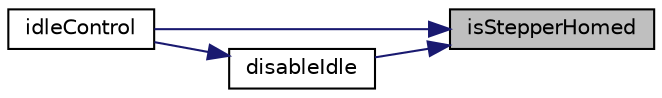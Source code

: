digraph "isStepperHomed"
{
 // LATEX_PDF_SIZE
  edge [fontname="Helvetica",fontsize="10",labelfontname="Helvetica",labelfontsize="10"];
  node [fontname="Helvetica",fontsize="10",shape=record];
  rankdir="RL";
  Node32 [label="isStepperHomed",height=0.2,width=0.4,color="black", fillcolor="grey75", style="filled", fontcolor="black",tooltip=" "];
  Node32 -> Node33 [dir="back",color="midnightblue",fontsize="10",style="solid",fontname="Helvetica"];
  Node33 [label="idleControl",height=0.2,width=0.4,color="black", fillcolor="white", style="filled",URL="$idle_8ino.html#ab8f62cb86190591b6c42253fa18989fb",tooltip=" "];
  Node32 -> Node34 [dir="back",color="midnightblue",fontsize="10",style="solid",fontname="Helvetica"];
  Node34 [label="disableIdle",height=0.2,width=0.4,color="black", fillcolor="white", style="filled",URL="$idle_8ino.html#a973320d318312cf550fd8fbf1c797bbe",tooltip=" "];
  Node34 -> Node33 [dir="back",color="midnightblue",fontsize="10",style="solid",fontname="Helvetica"];
}
